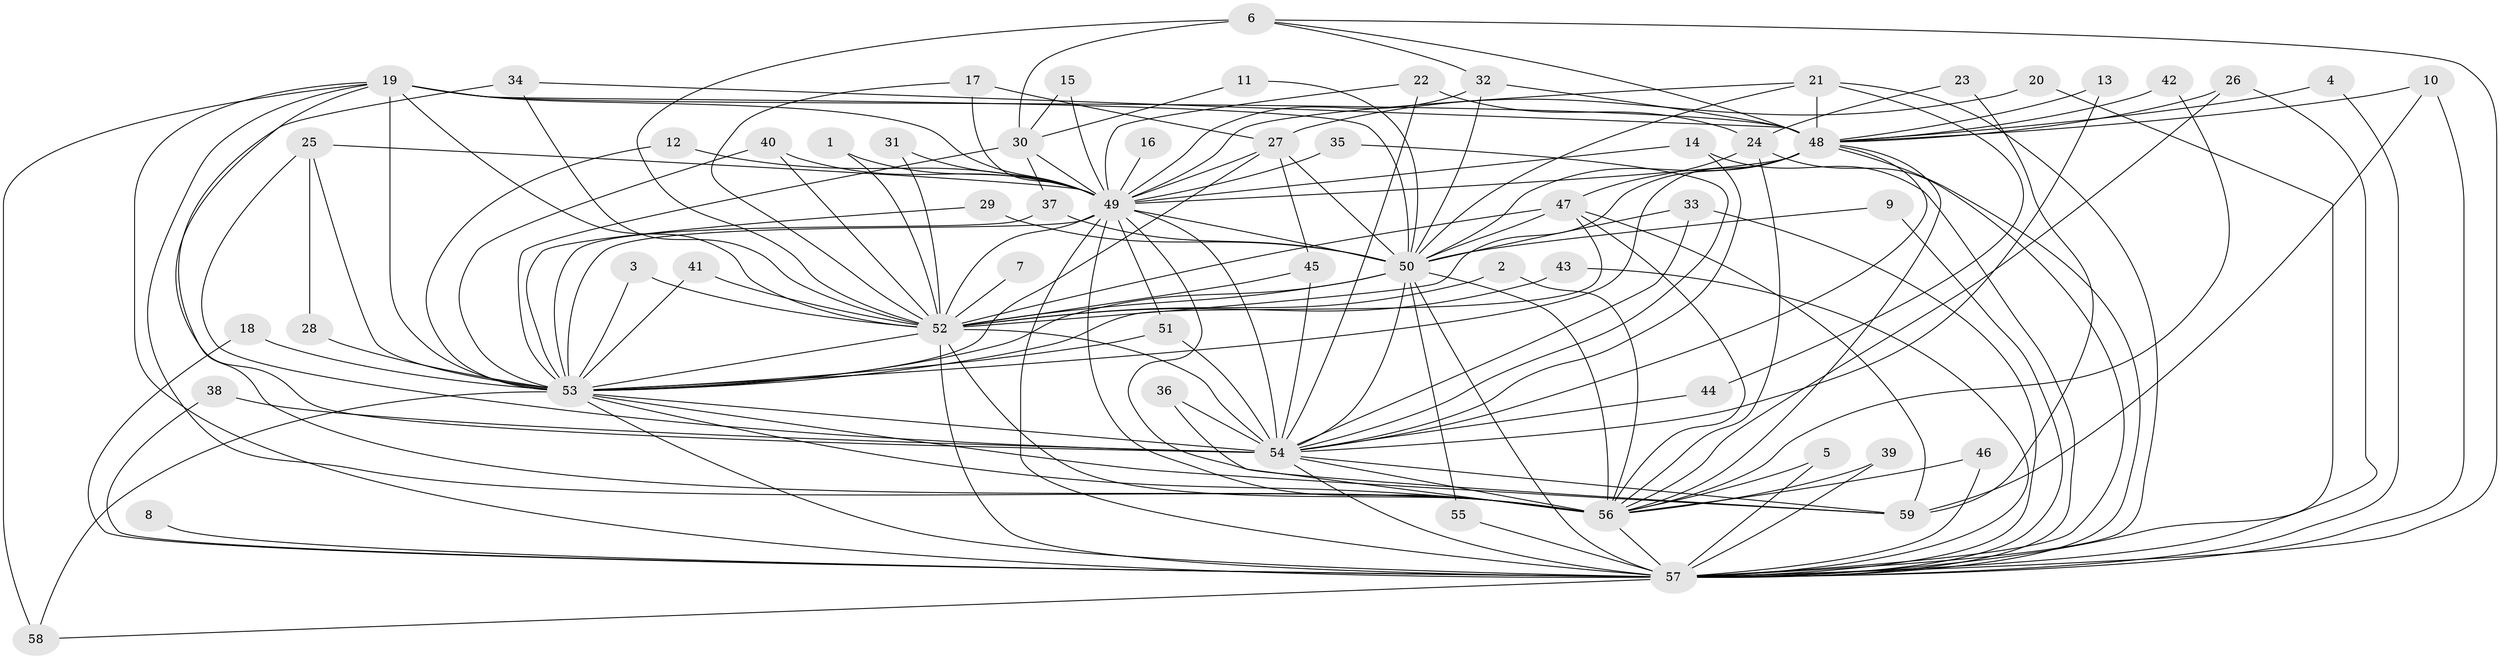 // original degree distribution, {21: 0.01694915254237288, 29: 0.00847457627118644, 24: 0.01694915254237288, 15: 0.00847457627118644, 17: 0.00847457627118644, 34: 0.00847457627118644, 23: 0.00847457627118644, 28: 0.00847457627118644, 4: 0.09322033898305085, 3: 0.22033898305084745, 2: 0.5508474576271186, 6: 0.00847457627118644, 5: 0.03389830508474576, 8: 0.00847457627118644}
// Generated by graph-tools (version 1.1) at 2025/49/03/09/25 03:49:36]
// undirected, 59 vertices, 158 edges
graph export_dot {
graph [start="1"]
  node [color=gray90,style=filled];
  1;
  2;
  3;
  4;
  5;
  6;
  7;
  8;
  9;
  10;
  11;
  12;
  13;
  14;
  15;
  16;
  17;
  18;
  19;
  20;
  21;
  22;
  23;
  24;
  25;
  26;
  27;
  28;
  29;
  30;
  31;
  32;
  33;
  34;
  35;
  36;
  37;
  38;
  39;
  40;
  41;
  42;
  43;
  44;
  45;
  46;
  47;
  48;
  49;
  50;
  51;
  52;
  53;
  54;
  55;
  56;
  57;
  58;
  59;
  1 -- 49 [weight=1.0];
  1 -- 52 [weight=1.0];
  2 -- 52 [weight=1.0];
  2 -- 56 [weight=1.0];
  3 -- 52 [weight=1.0];
  3 -- 53 [weight=1.0];
  4 -- 48 [weight=1.0];
  4 -- 57 [weight=1.0];
  5 -- 56 [weight=1.0];
  5 -- 57 [weight=1.0];
  6 -- 30 [weight=1.0];
  6 -- 32 [weight=1.0];
  6 -- 48 [weight=1.0];
  6 -- 52 [weight=2.0];
  6 -- 57 [weight=1.0];
  7 -- 52 [weight=1.0];
  8 -- 57 [weight=1.0];
  9 -- 50 [weight=1.0];
  9 -- 57 [weight=1.0];
  10 -- 48 [weight=1.0];
  10 -- 57 [weight=1.0];
  10 -- 59 [weight=1.0];
  11 -- 30 [weight=1.0];
  11 -- 50 [weight=1.0];
  12 -- 49 [weight=1.0];
  12 -- 53 [weight=1.0];
  13 -- 48 [weight=1.0];
  13 -- 54 [weight=1.0];
  14 -- 49 [weight=1.0];
  14 -- 54 [weight=1.0];
  14 -- 57 [weight=1.0];
  15 -- 30 [weight=1.0];
  15 -- 49 [weight=1.0];
  16 -- 49 [weight=1.0];
  17 -- 27 [weight=1.0];
  17 -- 49 [weight=1.0];
  17 -- 52 [weight=1.0];
  18 -- 53 [weight=1.0];
  18 -- 57 [weight=1.0];
  19 -- 48 [weight=1.0];
  19 -- 49 [weight=2.0];
  19 -- 50 [weight=2.0];
  19 -- 52 [weight=2.0];
  19 -- 53 [weight=3.0];
  19 -- 54 [weight=1.0];
  19 -- 56 [weight=1.0];
  19 -- 57 [weight=2.0];
  19 -- 58 [weight=1.0];
  20 -- 27 [weight=1.0];
  20 -- 57 [weight=1.0];
  21 -- 44 [weight=1.0];
  21 -- 48 [weight=1.0];
  21 -- 49 [weight=1.0];
  21 -- 50 [weight=1.0];
  21 -- 57 [weight=1.0];
  22 -- 24 [weight=1.0];
  22 -- 49 [weight=1.0];
  22 -- 54 [weight=1.0];
  23 -- 24 [weight=1.0];
  23 -- 59 [weight=1.0];
  24 -- 47 [weight=1.0];
  24 -- 56 [weight=1.0];
  24 -- 57 [weight=2.0];
  25 -- 28 [weight=1.0];
  25 -- 49 [weight=1.0];
  25 -- 53 [weight=1.0];
  25 -- 54 [weight=2.0];
  26 -- 48 [weight=1.0];
  26 -- 56 [weight=1.0];
  26 -- 57 [weight=1.0];
  27 -- 45 [weight=1.0];
  27 -- 49 [weight=2.0];
  27 -- 50 [weight=1.0];
  27 -- 53 [weight=1.0];
  28 -- 53 [weight=1.0];
  29 -- 50 [weight=1.0];
  29 -- 53 [weight=1.0];
  30 -- 37 [weight=1.0];
  30 -- 49 [weight=1.0];
  30 -- 53 [weight=2.0];
  31 -- 49 [weight=1.0];
  31 -- 52 [weight=1.0];
  32 -- 48 [weight=1.0];
  32 -- 49 [weight=1.0];
  32 -- 50 [weight=1.0];
  33 -- 50 [weight=1.0];
  33 -- 54 [weight=1.0];
  33 -- 57 [weight=1.0];
  34 -- 48 [weight=1.0];
  34 -- 52 [weight=1.0];
  34 -- 56 [weight=2.0];
  35 -- 49 [weight=1.0];
  35 -- 54 [weight=1.0];
  36 -- 54 [weight=1.0];
  36 -- 56 [weight=1.0];
  37 -- 50 [weight=1.0];
  37 -- 53 [weight=1.0];
  38 -- 54 [weight=1.0];
  38 -- 57 [weight=1.0];
  39 -- 56 [weight=1.0];
  39 -- 57 [weight=1.0];
  40 -- 49 [weight=1.0];
  40 -- 52 [weight=1.0];
  40 -- 53 [weight=1.0];
  41 -- 52 [weight=1.0];
  41 -- 53 [weight=1.0];
  42 -- 48 [weight=1.0];
  42 -- 56 [weight=1.0];
  43 -- 52 [weight=1.0];
  43 -- 57 [weight=1.0];
  44 -- 54 [weight=1.0];
  45 -- 52 [weight=1.0];
  45 -- 54 [weight=1.0];
  46 -- 56 [weight=1.0];
  46 -- 57 [weight=1.0];
  47 -- 50 [weight=1.0];
  47 -- 52 [weight=1.0];
  47 -- 53 [weight=1.0];
  47 -- 56 [weight=1.0];
  47 -- 59 [weight=1.0];
  48 -- 49 [weight=1.0];
  48 -- 50 [weight=1.0];
  48 -- 52 [weight=4.0];
  48 -- 53 [weight=2.0];
  48 -- 54 [weight=1.0];
  48 -- 56 [weight=1.0];
  48 -- 57 [weight=2.0];
  49 -- 50 [weight=1.0];
  49 -- 51 [weight=1.0];
  49 -- 52 [weight=2.0];
  49 -- 53 [weight=1.0];
  49 -- 54 [weight=2.0];
  49 -- 56 [weight=1.0];
  49 -- 57 [weight=1.0];
  49 -- 59 [weight=1.0];
  50 -- 52 [weight=3.0];
  50 -- 53 [weight=1.0];
  50 -- 54 [weight=1.0];
  50 -- 55 [weight=1.0];
  50 -- 56 [weight=1.0];
  50 -- 57 [weight=3.0];
  51 -- 53 [weight=1.0];
  51 -- 54 [weight=1.0];
  52 -- 53 [weight=2.0];
  52 -- 54 [weight=4.0];
  52 -- 56 [weight=2.0];
  52 -- 57 [weight=2.0];
  53 -- 54 [weight=2.0];
  53 -- 56 [weight=1.0];
  53 -- 57 [weight=1.0];
  53 -- 58 [weight=2.0];
  53 -- 59 [weight=1.0];
  54 -- 56 [weight=2.0];
  54 -- 57 [weight=1.0];
  54 -- 59 [weight=1.0];
  55 -- 57 [weight=1.0];
  56 -- 57 [weight=2.0];
  57 -- 58 [weight=1.0];
}
